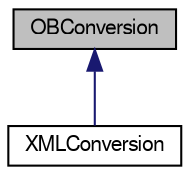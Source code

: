 digraph G
{
  edge [fontname="FreeSans",fontsize="10",labelfontname="FreeSans",labelfontsize="10"];
  node [fontname="FreeSans",fontsize="10",shape=record];
  Node1 [label="OBConversion",height=0.2,width=0.4,color="black", fillcolor="grey75", style="filled" fontcolor="black"];
  Node1 -> Node2 [dir=back,color="midnightblue",fontsize="10",style="solid",fontname="FreeSans"];
  Node2 [label="XMLConversion",height=0.2,width=0.4,color="black", fillcolor="white", style="filled",URL="$classOpenBabel_1_1XMLConversion.shtml",tooltip="A subclass for conversion of XML formats."];
}
